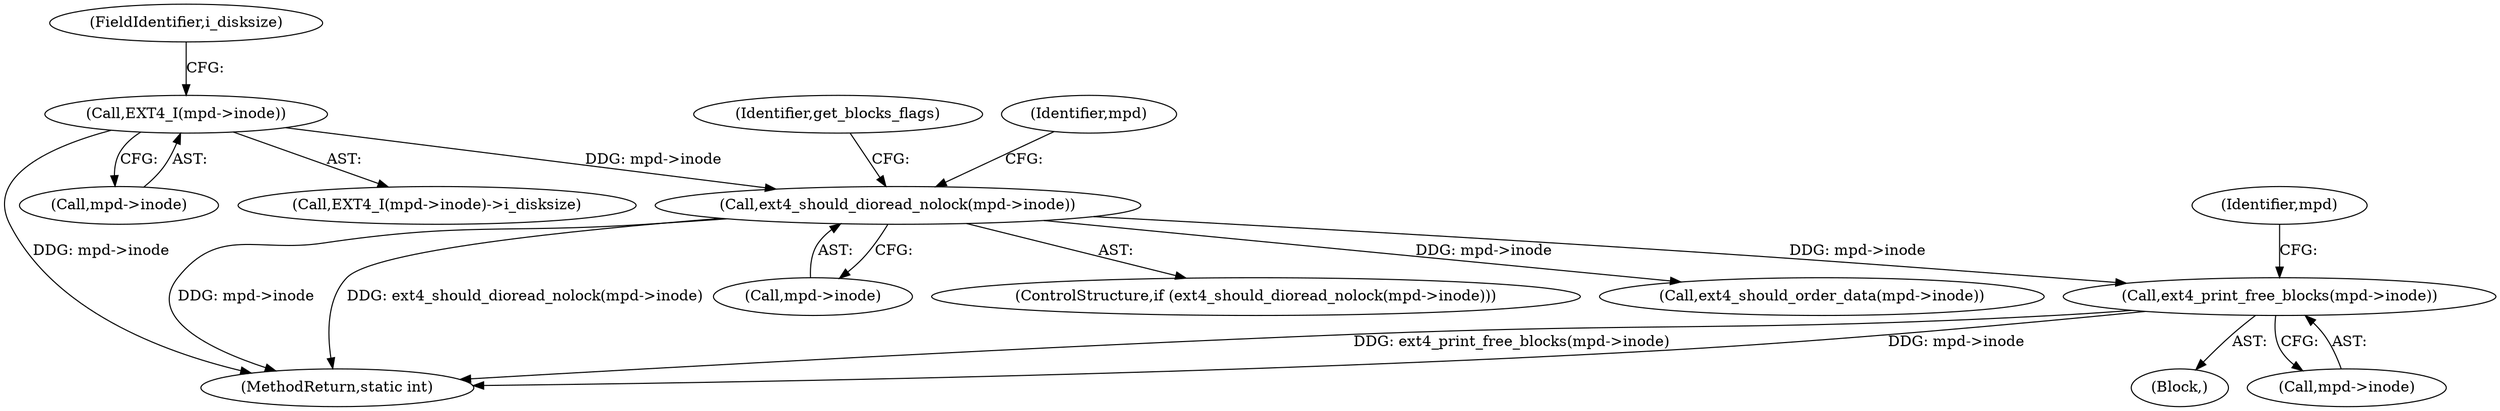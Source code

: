 digraph "0_linux_744692dc059845b2a3022119871846e74d4f6e11_14@API" {
"1000278" [label="(Call,ext4_print_free_blocks(mpd->inode))"];
"1000193" [label="(Call,ext4_should_dioread_nolock(mpd->inode))"];
"1000136" [label="(Call,EXT4_I(mpd->inode))"];
"1000198" [label="(Identifier,get_blocks_flags)"];
"1000135" [label="(Call,EXT4_I(mpd->inode)->i_disksize)"];
"1000140" [label="(FieldIdentifier,i_disksize)"];
"1000194" [label="(Call,mpd->inode)"];
"1000283" [label="(Identifier,mpd)"];
"1000136" [label="(Call,EXT4_I(mpd->inode))"];
"1000391" [label="(MethodReturn,static int)"];
"1000277" [label="(Block,)"];
"1000193" [label="(Call,ext4_should_dioread_nolock(mpd->inode))"];
"1000279" [label="(Call,mpd->inode)"];
"1000192" [label="(ControlStructure,if (ext4_should_dioread_nolock(mpd->inode)))"];
"1000326" [label="(Call,ext4_should_order_data(mpd->inode))"];
"1000137" [label="(Call,mpd->inode)"];
"1000278" [label="(Call,ext4_print_free_blocks(mpd->inode))"];
"1000203" [label="(Identifier,mpd)"];
"1000278" -> "1000277"  [label="AST: "];
"1000278" -> "1000279"  [label="CFG: "];
"1000279" -> "1000278"  [label="AST: "];
"1000283" -> "1000278"  [label="CFG: "];
"1000278" -> "1000391"  [label="DDG: ext4_print_free_blocks(mpd->inode)"];
"1000278" -> "1000391"  [label="DDG: mpd->inode"];
"1000193" -> "1000278"  [label="DDG: mpd->inode"];
"1000193" -> "1000192"  [label="AST: "];
"1000193" -> "1000194"  [label="CFG: "];
"1000194" -> "1000193"  [label="AST: "];
"1000198" -> "1000193"  [label="CFG: "];
"1000203" -> "1000193"  [label="CFG: "];
"1000193" -> "1000391"  [label="DDG: mpd->inode"];
"1000193" -> "1000391"  [label="DDG: ext4_should_dioread_nolock(mpd->inode)"];
"1000136" -> "1000193"  [label="DDG: mpd->inode"];
"1000193" -> "1000326"  [label="DDG: mpd->inode"];
"1000136" -> "1000135"  [label="AST: "];
"1000136" -> "1000137"  [label="CFG: "];
"1000137" -> "1000136"  [label="AST: "];
"1000140" -> "1000136"  [label="CFG: "];
"1000136" -> "1000391"  [label="DDG: mpd->inode"];
}
